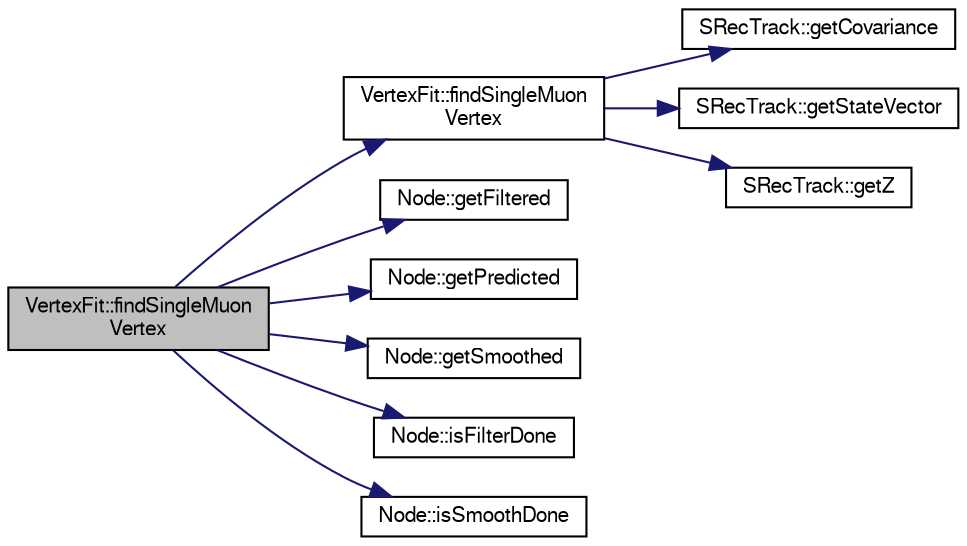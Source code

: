digraph "VertexFit::findSingleMuonVertex"
{
  bgcolor="transparent";
  edge [fontname="FreeSans",fontsize="10",labelfontname="FreeSans",labelfontsize="10"];
  node [fontname="FreeSans",fontsize="10",shape=record];
  rankdir="LR";
  Node1 [label="VertexFit::findSingleMuon\lVertex",height=0.2,width=0.4,color="black", fillcolor="grey75", style="filled" fontcolor="black"];
  Node1 -> Node2 [color="midnightblue",fontsize="10",style="solid",fontname="FreeSans"];
  Node2 [label="VertexFit::findSingleMuon\lVertex",height=0.2,width=0.4,color="black",URL="$d1/d13/classVertexFit.html#a1f0518644dc302ab0ec02eb8e9d634df"];
  Node2 -> Node3 [color="midnightblue",fontsize="10",style="solid",fontname="FreeSans"];
  Node3 [label="SRecTrack::getCovariance",height=0.2,width=0.4,color="black",URL="$d6/db1/classSRecTrack.html#a056cf21b20e59af0b953af5049010dac"];
  Node2 -> Node4 [color="midnightblue",fontsize="10",style="solid",fontname="FreeSans"];
  Node4 [label="SRecTrack::getStateVector",height=0.2,width=0.4,color="black",URL="$d6/db1/classSRecTrack.html#a5a60dffed35d50468f7be703e7ed90f6"];
  Node2 -> Node5 [color="midnightblue",fontsize="10",style="solid",fontname="FreeSans"];
  Node5 [label="SRecTrack::getZ",height=0.2,width=0.4,color="black",URL="$d6/db1/classSRecTrack.html#a5c11ee851fe457e31e9d137d36e68f94"];
  Node1 -> Node6 [color="midnightblue",fontsize="10",style="solid",fontname="FreeSans"];
  Node6 [label="Node::getFiltered",height=0.2,width=0.4,color="black",URL="$df/dd0/classNode.html#ab483dc1ccfa5a0dc9ba876ee9a2134c9"];
  Node1 -> Node7 [color="midnightblue",fontsize="10",style="solid",fontname="FreeSans"];
  Node7 [label="Node::getPredicted",height=0.2,width=0.4,color="black",URL="$df/dd0/classNode.html#a49001f3ff76ccd0091837d333f8698f8",tooltip="Gets. "];
  Node1 -> Node8 [color="midnightblue",fontsize="10",style="solid",fontname="FreeSans"];
  Node8 [label="Node::getSmoothed",height=0.2,width=0.4,color="black",URL="$df/dd0/classNode.html#a385cbcf82382c3ff0e7d347d6e6d6a77"];
  Node1 -> Node9 [color="midnightblue",fontsize="10",style="solid",fontname="FreeSans"];
  Node9 [label="Node::isFilterDone",height=0.2,width=0.4,color="black",URL="$df/dd0/classNode.html#a35fb6b17a2553e4ff684f9cbd1e9a72c"];
  Node1 -> Node10 [color="midnightblue",fontsize="10",style="solid",fontname="FreeSans"];
  Node10 [label="Node::isSmoothDone",height=0.2,width=0.4,color="black",URL="$df/dd0/classNode.html#a71252a4e306e228893a72484837ac8d1"];
}
